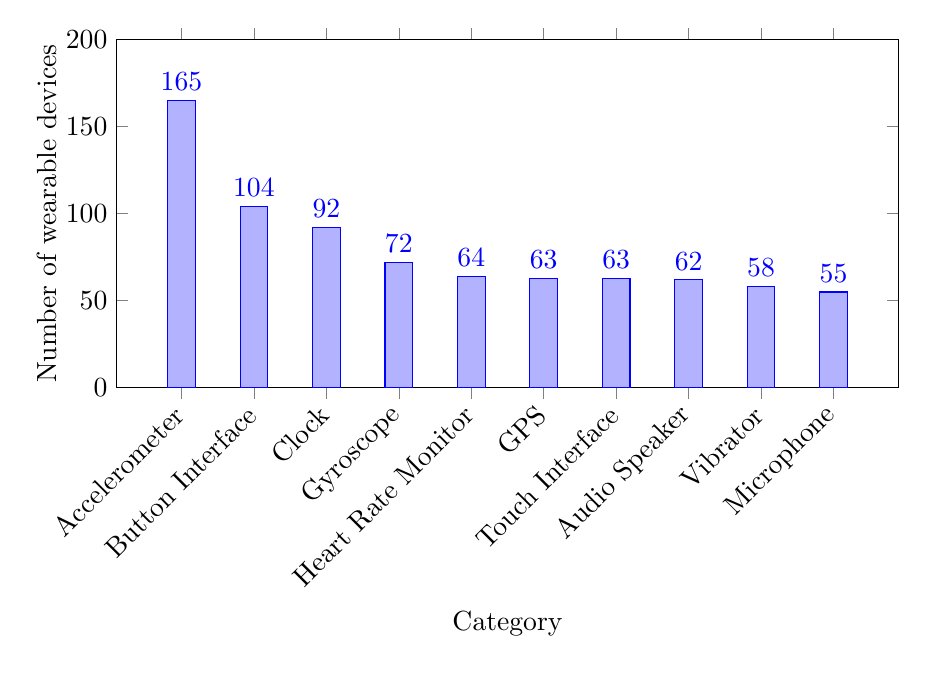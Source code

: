 \begin{tikzpicture}
\begin{axis}[
    height=6cm,
    width=0.95\textwidth,
    xlabel={Category},
    xticklabel style={rotate=45, anchor=east, yshift=-0.5ex},
    ylabel={Number of wearable devices},
    yticklabel style={align=right,inner sep=0pt,xshift=-0.3em},
    nodes near coords align={vertical},
    nodes near coords,
    xtick=data,
    symbolic x coords={Accelerometer,Button Interface,Clock,Gyroscope,Heart Rate Monitor,GPS,Touch Interface,Audio Speaker,Vibrator,Microphone},
    ybar,
    ymax=200,
    ymin=0,
    ]
    \addplot coordinates {(Accelerometer,165) (Button Interface,104) (Clock,92) (Gyroscope,72) (Heart Rate Monitor,64) (GPS,63) (Touch Interface,63) (Audio Speaker,62) (Vibrator,58) (Microphone,55)};
\end{axis}
  

\end{tikzpicture}